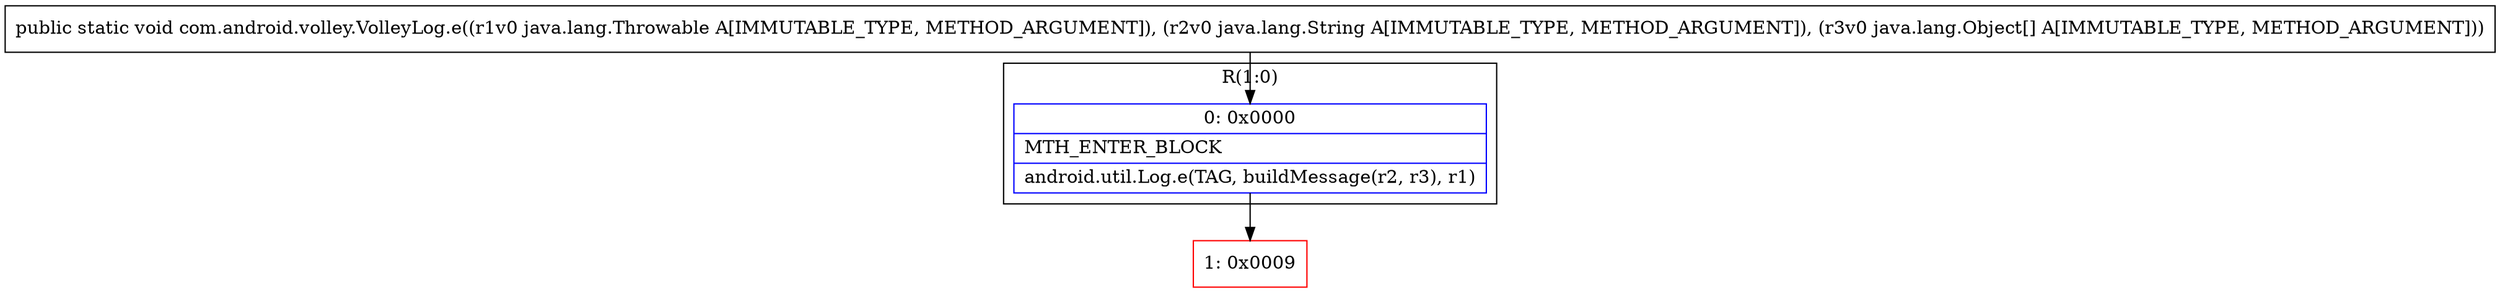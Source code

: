 digraph "CFG forcom.android.volley.VolleyLog.e(Ljava\/lang\/Throwable;Ljava\/lang\/String;[Ljava\/lang\/Object;)V" {
subgraph cluster_Region_388007337 {
label = "R(1:0)";
node [shape=record,color=blue];
Node_0 [shape=record,label="{0\:\ 0x0000|MTH_ENTER_BLOCK\l|android.util.Log.e(TAG, buildMessage(r2, r3), r1)\l}"];
}
Node_1 [shape=record,color=red,label="{1\:\ 0x0009}"];
MethodNode[shape=record,label="{public static void com.android.volley.VolleyLog.e((r1v0 java.lang.Throwable A[IMMUTABLE_TYPE, METHOD_ARGUMENT]), (r2v0 java.lang.String A[IMMUTABLE_TYPE, METHOD_ARGUMENT]), (r3v0 java.lang.Object[] A[IMMUTABLE_TYPE, METHOD_ARGUMENT])) }"];
MethodNode -> Node_0;
Node_0 -> Node_1;
}

